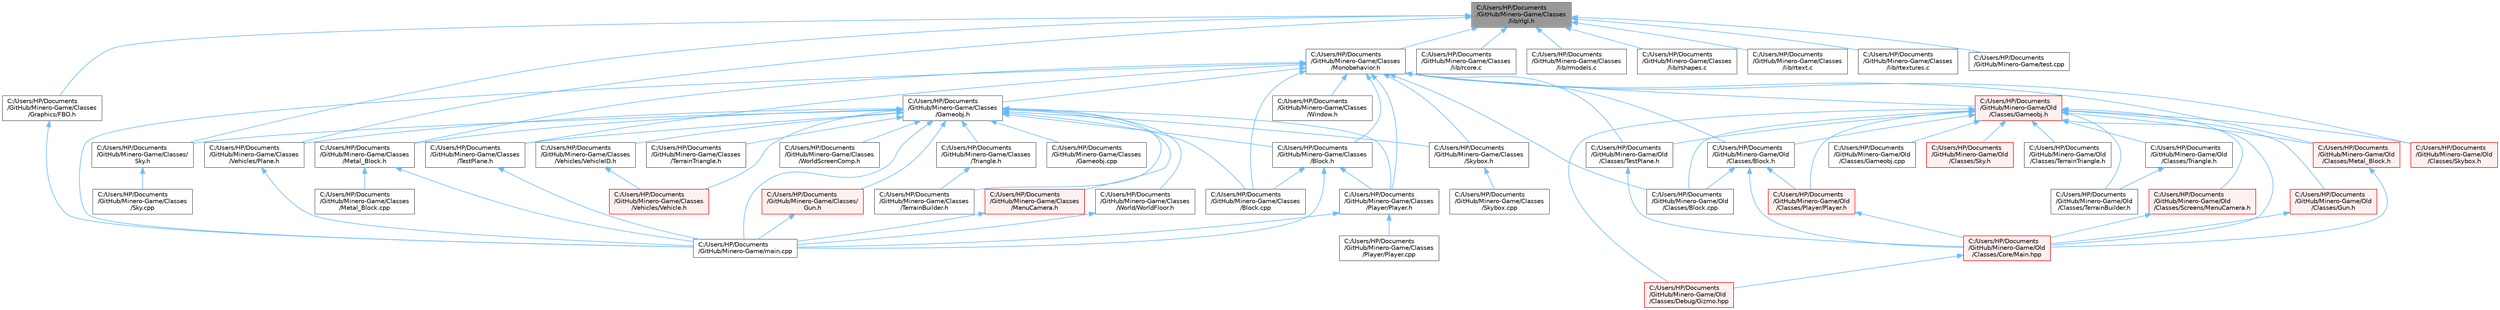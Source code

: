 digraph "C:/Users/HP/Documents/GitHub/Minero-Game/Classes/lib/rlgl.h"
{
 // LATEX_PDF_SIZE
  bgcolor="transparent";
  edge [fontname=Helvetica,fontsize=10,labelfontname=Helvetica,labelfontsize=10];
  node [fontname=Helvetica,fontsize=10,shape=box,height=0.2,width=0.4];
  Node1 [id="Node000001",label="C:/Users/HP/Documents\l/GitHub/Minero-Game/Classes\l/lib/rlgl.h",height=0.2,width=0.4,color="gray40", fillcolor="grey60", style="filled", fontcolor="black",tooltip=" "];
  Node1 -> Node2 [id="edge173_Node000001_Node000002",dir="back",color="steelblue1",style="solid",tooltip=" "];
  Node2 [id="Node000002",label="C:/Users/HP/Documents\l/GitHub/Minero-Game/Classes\l/Graphics/FBO.h",height=0.2,width=0.4,color="grey40", fillcolor="white", style="filled",URL="$_f_b_o_8h.html",tooltip=" "];
  Node2 -> Node3 [id="edge174_Node000002_Node000003",dir="back",color="steelblue1",style="solid",tooltip=" "];
  Node3 [id="Node000003",label="C:/Users/HP/Documents\l/GitHub/Minero-Game/main.cpp",height=0.2,width=0.4,color="grey40", fillcolor="white", style="filled",URL="$main_8cpp.html",tooltip=" "];
  Node1 -> Node4 [id="edge175_Node000001_Node000004",dir="back",color="steelblue1",style="solid",tooltip=" "];
  Node4 [id="Node000004",label="C:/Users/HP/Documents\l/GitHub/Minero-Game/Classes\l/Monobehavior.h",height=0.2,width=0.4,color="grey40", fillcolor="white", style="filled",URL="$_monobehavior_8h.html",tooltip=" "];
  Node4 -> Node5 [id="edge176_Node000004_Node000005",dir="back",color="steelblue1",style="solid",tooltip=" "];
  Node5 [id="Node000005",label="C:/Users/HP/Documents\l/GitHub/Minero-Game/Classes\l/Block.cpp",height=0.2,width=0.4,color="grey40", fillcolor="white", style="filled",URL="$_classes_2_block_8cpp.html",tooltip=" "];
  Node4 -> Node6 [id="edge177_Node000004_Node000006",dir="back",color="steelblue1",style="solid",tooltip=" "];
  Node6 [id="Node000006",label="C:/Users/HP/Documents\l/GitHub/Minero-Game/Classes\l/Block.h",height=0.2,width=0.4,color="grey40", fillcolor="white", style="filled",URL="$_classes_2_block_8h.html",tooltip=" "];
  Node6 -> Node5 [id="edge178_Node000006_Node000005",dir="back",color="steelblue1",style="solid",tooltip=" "];
  Node6 -> Node7 [id="edge179_Node000006_Node000007",dir="back",color="steelblue1",style="solid",tooltip=" "];
  Node7 [id="Node000007",label="C:/Users/HP/Documents\l/GitHub/Minero-Game/Classes\l/Player/Player.h",height=0.2,width=0.4,color="grey40", fillcolor="white", style="filled",URL="$_classes_2_player_2_player_8h.html",tooltip=" "];
  Node7 -> Node8 [id="edge180_Node000007_Node000008",dir="back",color="steelblue1",style="solid",tooltip=" "];
  Node8 [id="Node000008",label="C:/Users/HP/Documents\l/GitHub/Minero-Game/Classes\l/Player/Player.cpp",height=0.2,width=0.4,color="grey40", fillcolor="white", style="filled",URL="$_classes_2_player_2_player_8cpp.html",tooltip=" "];
  Node7 -> Node3 [id="edge181_Node000007_Node000003",dir="back",color="steelblue1",style="solid",tooltip=" "];
  Node6 -> Node3 [id="edge182_Node000006_Node000003",dir="back",color="steelblue1",style="solid",tooltip=" "];
  Node4 -> Node9 [id="edge183_Node000004_Node000009",dir="back",color="steelblue1",style="solid",tooltip=" "];
  Node9 [id="Node000009",label="C:/Users/HP/Documents\l/GitHub/Minero-Game/Classes\l/Gameobj.h",height=0.2,width=0.4,color="grey40", fillcolor="white", style="filled",URL="$_classes_2_gameobj_8h.html",tooltip=" "];
  Node9 -> Node5 [id="edge184_Node000009_Node000005",dir="back",color="steelblue1",style="solid",tooltip=" "];
  Node9 -> Node6 [id="edge185_Node000009_Node000006",dir="back",color="steelblue1",style="solid",tooltip=" "];
  Node9 -> Node10 [id="edge186_Node000009_Node000010",dir="back",color="steelblue1",style="solid",tooltip=" "];
  Node10 [id="Node000010",label="C:/Users/HP/Documents\l/GitHub/Minero-Game/Classes\l/Gameobj.cpp",height=0.2,width=0.4,color="grey40", fillcolor="white", style="filled",URL="$_classes_2_gameobj_8cpp.html",tooltip=" "];
  Node9 -> Node11 [id="edge187_Node000009_Node000011",dir="back",color="steelblue1",style="solid",tooltip=" "];
  Node11 [id="Node000011",label="C:/Users/HP/Documents\l/GitHub/Minero-Game/Classes/\lGun.h",height=0.2,width=0.4,color="red", fillcolor="#FFF0F0", style="filled",URL="$_classes_2_gun_8h.html",tooltip=" "];
  Node11 -> Node3 [id="edge188_Node000011_Node000003",dir="back",color="steelblue1",style="solid",tooltip=" "];
  Node9 -> Node13 [id="edge189_Node000009_Node000013",dir="back",color="steelblue1",style="solid",tooltip=" "];
  Node13 [id="Node000013",label="C:/Users/HP/Documents\l/GitHub/Minero-Game/Classes\l/MenuCamera.h",height=0.2,width=0.4,color="red", fillcolor="#FFF0F0", style="filled",URL="$_classes_2_menu_camera_8h.html",tooltip=" "];
  Node13 -> Node3 [id="edge190_Node000013_Node000003",dir="back",color="steelblue1",style="solid",tooltip=" "];
  Node9 -> Node15 [id="edge191_Node000009_Node000015",dir="back",color="steelblue1",style="solid",tooltip=" "];
  Node15 [id="Node000015",label="C:/Users/HP/Documents\l/GitHub/Minero-Game/Classes\l/Metal_Block.h",height=0.2,width=0.4,color="grey40", fillcolor="white", style="filled",URL="$_classes_2_metal___block_8h.html",tooltip=" "];
  Node15 -> Node16 [id="edge192_Node000015_Node000016",dir="back",color="steelblue1",style="solid",tooltip=" "];
  Node16 [id="Node000016",label="C:/Users/HP/Documents\l/GitHub/Minero-Game/Classes\l/Metal_Block.cpp",height=0.2,width=0.4,color="grey40", fillcolor="white", style="filled",URL="$_classes_2_metal___block_8cpp.html",tooltip=" "];
  Node15 -> Node3 [id="edge193_Node000015_Node000003",dir="back",color="steelblue1",style="solid",tooltip=" "];
  Node9 -> Node7 [id="edge194_Node000009_Node000007",dir="back",color="steelblue1",style="solid",tooltip=" "];
  Node9 -> Node17 [id="edge195_Node000009_Node000017",dir="back",color="steelblue1",style="solid",tooltip=" "];
  Node17 [id="Node000017",label="C:/Users/HP/Documents\l/GitHub/Minero-Game/Classes/\lSky.h",height=0.2,width=0.4,color="grey40", fillcolor="white", style="filled",URL="$_classes_2_sky_8h.html",tooltip=" "];
  Node17 -> Node18 [id="edge196_Node000017_Node000018",dir="back",color="steelblue1",style="solid",tooltip=" "];
  Node18 [id="Node000018",label="C:/Users/HP/Documents\l/GitHub/Minero-Game/Classes\l/Sky.cpp",height=0.2,width=0.4,color="grey40", fillcolor="white", style="filled",URL="$_classes_2_sky_8cpp.html",tooltip=" "];
  Node9 -> Node19 [id="edge197_Node000009_Node000019",dir="back",color="steelblue1",style="solid",tooltip=" "];
  Node19 [id="Node000019",label="C:/Users/HP/Documents\l/GitHub/Minero-Game/Classes\l/Skybox.h",height=0.2,width=0.4,color="grey40", fillcolor="white", style="filled",URL="$_classes_2_skybox_8h.html",tooltip=" "];
  Node19 -> Node20 [id="edge198_Node000019_Node000020",dir="back",color="steelblue1",style="solid",tooltip=" "];
  Node20 [id="Node000020",label="C:/Users/HP/Documents\l/GitHub/Minero-Game/Classes\l/Skybox.cpp",height=0.2,width=0.4,color="grey40", fillcolor="white", style="filled",URL="$_classes_2_skybox_8cpp.html",tooltip=" "];
  Node9 -> Node21 [id="edge199_Node000009_Node000021",dir="back",color="steelblue1",style="solid",tooltip=" "];
  Node21 [id="Node000021",label="C:/Users/HP/Documents\l/GitHub/Minero-Game/Classes\l/TerrainBuilder.h",height=0.2,width=0.4,color="grey40", fillcolor="white", style="filled",URL="$_classes_2_terrain_builder_8h.html",tooltip=" "];
  Node9 -> Node22 [id="edge200_Node000009_Node000022",dir="back",color="steelblue1",style="solid",tooltip=" "];
  Node22 [id="Node000022",label="C:/Users/HP/Documents\l/GitHub/Minero-Game/Classes\l/TerrainTriangle.h",height=0.2,width=0.4,color="grey40", fillcolor="white", style="filled",URL="$_classes_2_terrain_triangle_8h.html",tooltip=" "];
  Node9 -> Node23 [id="edge201_Node000009_Node000023",dir="back",color="steelblue1",style="solid",tooltip=" "];
  Node23 [id="Node000023",label="C:/Users/HP/Documents\l/GitHub/Minero-Game/Classes\l/TestPlane.h",height=0.2,width=0.4,color="grey40", fillcolor="white", style="filled",URL="$_classes_2_test_plane_8h.html",tooltip=" "];
  Node23 -> Node3 [id="edge202_Node000023_Node000003",dir="back",color="steelblue1",style="solid",tooltip=" "];
  Node9 -> Node24 [id="edge203_Node000009_Node000024",dir="back",color="steelblue1",style="solid",tooltip=" "];
  Node24 [id="Node000024",label="C:/Users/HP/Documents\l/GitHub/Minero-Game/Classes\l/Triangle.h",height=0.2,width=0.4,color="grey40", fillcolor="white", style="filled",URL="$_classes_2_triangle_8h.html",tooltip=" "];
  Node24 -> Node21 [id="edge204_Node000024_Node000021",dir="back",color="steelblue1",style="solid",tooltip=" "];
  Node9 -> Node25 [id="edge205_Node000009_Node000025",dir="back",color="steelblue1",style="solid",tooltip=" "];
  Node25 [id="Node000025",label="C:/Users/HP/Documents\l/GitHub/Minero-Game/Classes\l/Vehicles/Plane.h",height=0.2,width=0.4,color="grey40", fillcolor="white", style="filled",URL="$_classes_2_vehicles_2_plane_8h.html",tooltip=" "];
  Node25 -> Node3 [id="edge206_Node000025_Node000003",dir="back",color="steelblue1",style="solid",tooltip=" "];
  Node9 -> Node26 [id="edge207_Node000009_Node000026",dir="back",color="steelblue1",style="solid",tooltip=" "];
  Node26 [id="Node000026",label="C:/Users/HP/Documents\l/GitHub/Minero-Game/Classes\l/Vehicles/Vehicle.h",height=0.2,width=0.4,color="red", fillcolor="#FFF0F0", style="filled",URL="$_classes_2_vehicles_2_vehicle_8h.html",tooltip=" "];
  Node9 -> Node28 [id="edge208_Node000009_Node000028",dir="back",color="steelblue1",style="solid",tooltip=" "];
  Node28 [id="Node000028",label="C:/Users/HP/Documents\l/GitHub/Minero-Game/Classes\l/Vehicles/VehicleID.h",height=0.2,width=0.4,color="grey40", fillcolor="white", style="filled",URL="$_classes_2_vehicles_2_vehicle_i_d_8h.html",tooltip=" "];
  Node28 -> Node26 [id="edge209_Node000028_Node000026",dir="back",color="steelblue1",style="solid",tooltip=" "];
  Node9 -> Node29 [id="edge210_Node000009_Node000029",dir="back",color="steelblue1",style="solid",tooltip=" "];
  Node29 [id="Node000029",label="C:/Users/HP/Documents\l/GitHub/Minero-Game/Classes\l/World/WorldFloor.h",height=0.2,width=0.4,color="grey40", fillcolor="white", style="filled",URL="$_classes_2_world_2_world_floor_8h.html",tooltip=" "];
  Node29 -> Node3 [id="edge211_Node000029_Node000003",dir="back",color="steelblue1",style="solid",tooltip=" "];
  Node9 -> Node30 [id="edge212_Node000009_Node000030",dir="back",color="steelblue1",style="solid",tooltip=" "];
  Node30 [id="Node000030",label="C:/Users/HP/Documents\l/GitHub/Minero-Game/Classes\l/WorldScreenComp.h",height=0.2,width=0.4,color="grey40", fillcolor="white", style="filled",URL="$_classes_2_world_screen_comp_8h.html",tooltip=" "];
  Node9 -> Node3 [id="edge213_Node000009_Node000003",dir="back",color="steelblue1",style="solid",tooltip=" "];
  Node4 -> Node15 [id="edge214_Node000004_Node000015",dir="back",color="steelblue1",style="solid",tooltip=" "];
  Node4 -> Node7 [id="edge215_Node000004_Node000007",dir="back",color="steelblue1",style="solid",tooltip=" "];
  Node4 -> Node19 [id="edge216_Node000004_Node000019",dir="back",color="steelblue1",style="solid",tooltip=" "];
  Node4 -> Node23 [id="edge217_Node000004_Node000023",dir="back",color="steelblue1",style="solid",tooltip=" "];
  Node4 -> Node31 [id="edge218_Node000004_Node000031",dir="back",color="steelblue1",style="solid",tooltip=" "];
  Node31 [id="Node000031",label="C:/Users/HP/Documents\l/GitHub/Minero-Game/Classes\l/Window.h",height=0.2,width=0.4,color="grey40", fillcolor="white", style="filled",URL="$_window_8h.html",tooltip=" "];
  Node4 -> Node32 [id="edge219_Node000004_Node000032",dir="back",color="steelblue1",style="solid",tooltip=" "];
  Node32 [id="Node000032",label="C:/Users/HP/Documents\l/GitHub/Minero-Game/Old\l/Classes/Block.cpp",height=0.2,width=0.4,color="grey40", fillcolor="white", style="filled",URL="$_old_2_classes_2_block_8cpp.html",tooltip=" "];
  Node4 -> Node33 [id="edge220_Node000004_Node000033",dir="back",color="steelblue1",style="solid",tooltip=" "];
  Node33 [id="Node000033",label="C:/Users/HP/Documents\l/GitHub/Minero-Game/Old\l/Classes/Block.h",height=0.2,width=0.4,color="grey40", fillcolor="white", style="filled",URL="$_old_2_classes_2_block_8h.html",tooltip=" "];
  Node33 -> Node32 [id="edge221_Node000033_Node000032",dir="back",color="steelblue1",style="solid",tooltip=" "];
  Node33 -> Node34 [id="edge222_Node000033_Node000034",dir="back",color="steelblue1",style="solid",tooltip=" "];
  Node34 [id="Node000034",label="C:/Users/HP/Documents\l/GitHub/Minero-Game/Old\l/Classes/Core/Main.hpp",height=0.2,width=0.4,color="red", fillcolor="#FFF0F0", style="filled",URL="$_main_8hpp.html",tooltip=" "];
  Node34 -> Node35 [id="edge223_Node000034_Node000035",dir="back",color="steelblue1",style="solid",tooltip=" "];
  Node35 [id="Node000035",label="C:/Users/HP/Documents\l/GitHub/Minero-Game/Old\l/Classes/Debug/Gizmo.hpp",height=0.2,width=0.4,color="red", fillcolor="#FFF0F0", style="filled",URL="$_gizmo_8hpp.html",tooltip=" "];
  Node33 -> Node46 [id="edge224_Node000033_Node000046",dir="back",color="steelblue1",style="solid",tooltip=" "];
  Node46 [id="Node000046",label="C:/Users/HP/Documents\l/GitHub/Minero-Game/Old\l/Classes/Player/Player.h",height=0.2,width=0.4,color="red", fillcolor="#FFF0F0", style="filled",URL="$_old_2_classes_2_player_2_player_8h.html",tooltip=" "];
  Node46 -> Node34 [id="edge225_Node000046_Node000034",dir="back",color="steelblue1",style="solid",tooltip=" "];
  Node4 -> Node48 [id="edge226_Node000004_Node000048",dir="back",color="steelblue1",style="solid",tooltip=" "];
  Node48 [id="Node000048",label="C:/Users/HP/Documents\l/GitHub/Minero-Game/Old\l/Classes/Gameobj.h",height=0.2,width=0.4,color="red", fillcolor="#FFF0F0", style="filled",URL="$_old_2_classes_2_gameobj_8h.html",tooltip=" "];
  Node48 -> Node32 [id="edge227_Node000048_Node000032",dir="back",color="steelblue1",style="solid",tooltip=" "];
  Node48 -> Node33 [id="edge228_Node000048_Node000033",dir="back",color="steelblue1",style="solid",tooltip=" "];
  Node48 -> Node34 [id="edge229_Node000048_Node000034",dir="back",color="steelblue1",style="solid",tooltip=" "];
  Node48 -> Node35 [id="edge230_Node000048_Node000035",dir="back",color="steelblue1",style="solid",tooltip=" "];
  Node48 -> Node49 [id="edge231_Node000048_Node000049",dir="back",color="steelblue1",style="solid",tooltip=" "];
  Node49 [id="Node000049",label="C:/Users/HP/Documents\l/GitHub/Minero-Game/Old\l/Classes/Gameobj.cpp",height=0.2,width=0.4,color="grey40", fillcolor="white", style="filled",URL="$_old_2_classes_2_gameobj_8cpp.html",tooltip=" "];
  Node48 -> Node50 [id="edge232_Node000048_Node000050",dir="back",color="steelblue1",style="solid",tooltip=" "];
  Node50 [id="Node000050",label="C:/Users/HP/Documents\l/GitHub/Minero-Game/Old\l/Classes/Gun.h",height=0.2,width=0.4,color="red", fillcolor="#FFF0F0", style="filled",URL="$_old_2_classes_2_gun_8h.html",tooltip=" "];
  Node50 -> Node34 [id="edge233_Node000050_Node000034",dir="back",color="steelblue1",style="solid",tooltip=" "];
  Node48 -> Node52 [id="edge234_Node000048_Node000052",dir="back",color="steelblue1",style="solid",tooltip=" "];
  Node52 [id="Node000052",label="C:/Users/HP/Documents\l/GitHub/Minero-Game/Old\l/Classes/Metal_Block.h",height=0.2,width=0.4,color="red", fillcolor="#FFF0F0", style="filled",URL="$_old_2_classes_2_metal___block_8h.html",tooltip=" "];
  Node52 -> Node34 [id="edge235_Node000052_Node000034",dir="back",color="steelblue1",style="solid",tooltip=" "];
  Node48 -> Node46 [id="edge236_Node000048_Node000046",dir="back",color="steelblue1",style="solid",tooltip=" "];
  Node48 -> Node54 [id="edge237_Node000048_Node000054",dir="back",color="steelblue1",style="solid",tooltip=" "];
  Node54 [id="Node000054",label="C:/Users/HP/Documents\l/GitHub/Minero-Game/Old\l/Classes/Screens/MenuCamera.h",height=0.2,width=0.4,color="red", fillcolor="#FFF0F0", style="filled",URL="$_old_2_classes_2_screens_2_menu_camera_8h.html",tooltip=" "];
  Node54 -> Node34 [id="edge238_Node000054_Node000034",dir="back",color="steelblue1",style="solid",tooltip=" "];
  Node48 -> Node58 [id="edge239_Node000048_Node000058",dir="back",color="steelblue1",style="solid",tooltip=" "];
  Node58 [id="Node000058",label="C:/Users/HP/Documents\l/GitHub/Minero-Game/Old\l/Classes/Sky.h",height=0.2,width=0.4,color="red", fillcolor="#FFF0F0", style="filled",URL="$_old_2_classes_2_sky_8h.html",tooltip=" "];
  Node48 -> Node60 [id="edge240_Node000048_Node000060",dir="back",color="steelblue1",style="solid",tooltip=" "];
  Node60 [id="Node000060",label="C:/Users/HP/Documents\l/GitHub/Minero-Game/Old\l/Classes/Skybox.h",height=0.2,width=0.4,color="red", fillcolor="#FFF0F0", style="filled",URL="$_old_2_classes_2_skybox_8h.html",tooltip=" "];
  Node48 -> Node62 [id="edge241_Node000048_Node000062",dir="back",color="steelblue1",style="solid",tooltip=" "];
  Node62 [id="Node000062",label="C:/Users/HP/Documents\l/GitHub/Minero-Game/Old\l/Classes/TerrainBuilder.h",height=0.2,width=0.4,color="grey40", fillcolor="white", style="filled",URL="$_old_2_classes_2_terrain_builder_8h.html",tooltip=" "];
  Node48 -> Node63 [id="edge242_Node000048_Node000063",dir="back",color="steelblue1",style="solid",tooltip=" "];
  Node63 [id="Node000063",label="C:/Users/HP/Documents\l/GitHub/Minero-Game/Old\l/Classes/TerrainTriangle.h",height=0.2,width=0.4,color="grey40", fillcolor="white", style="filled",URL="$_old_2_classes_2_terrain_triangle_8h.html",tooltip=" "];
  Node48 -> Node64 [id="edge243_Node000048_Node000064",dir="back",color="steelblue1",style="solid",tooltip=" "];
  Node64 [id="Node000064",label="C:/Users/HP/Documents\l/GitHub/Minero-Game/Old\l/Classes/TestPlane.h",height=0.2,width=0.4,color="grey40", fillcolor="white", style="filled",URL="$_old_2_classes_2_test_plane_8h.html",tooltip=" "];
  Node64 -> Node34 [id="edge244_Node000064_Node000034",dir="back",color="steelblue1",style="solid",tooltip=" "];
  Node48 -> Node65 [id="edge245_Node000048_Node000065",dir="back",color="steelblue1",style="solid",tooltip=" "];
  Node65 [id="Node000065",label="C:/Users/HP/Documents\l/GitHub/Minero-Game/Old\l/Classes/Triangle.h",height=0.2,width=0.4,color="grey40", fillcolor="white", style="filled",URL="$_old_2_classes_2_triangle_8h.html",tooltip=" "];
  Node65 -> Node62 [id="edge246_Node000065_Node000062",dir="back",color="steelblue1",style="solid",tooltip=" "];
  Node4 -> Node52 [id="edge247_Node000004_Node000052",dir="back",color="steelblue1",style="solid",tooltip=" "];
  Node4 -> Node60 [id="edge248_Node000004_Node000060",dir="back",color="steelblue1",style="solid",tooltip=" "];
  Node4 -> Node64 [id="edge249_Node000004_Node000064",dir="back",color="steelblue1",style="solid",tooltip=" "];
  Node4 -> Node3 [id="edge250_Node000004_Node000003",dir="back",color="steelblue1",style="solid",tooltip=" "];
  Node1 -> Node17 [id="edge251_Node000001_Node000017",dir="back",color="steelblue1",style="solid",tooltip=" "];
  Node1 -> Node25 [id="edge252_Node000001_Node000025",dir="back",color="steelblue1",style="solid",tooltip=" "];
  Node1 -> Node73 [id="edge253_Node000001_Node000073",dir="back",color="steelblue1",style="solid",tooltip=" "];
  Node73 [id="Node000073",label="C:/Users/HP/Documents\l/GitHub/Minero-Game/Classes\l/lib/rcore.c",height=0.2,width=0.4,color="grey40", fillcolor="white", style="filled",URL="$_classes_2lib_2rcore_8c.html",tooltip=" "];
  Node1 -> Node74 [id="edge254_Node000001_Node000074",dir="back",color="steelblue1",style="solid",tooltip=" "];
  Node74 [id="Node000074",label="C:/Users/HP/Documents\l/GitHub/Minero-Game/Classes\l/lib/rmodels.c",height=0.2,width=0.4,color="grey40", fillcolor="white", style="filled",URL="$_classes_2lib_2rmodels_8c.html",tooltip=" "];
  Node1 -> Node75 [id="edge255_Node000001_Node000075",dir="back",color="steelblue1",style="solid",tooltip=" "];
  Node75 [id="Node000075",label="C:/Users/HP/Documents\l/GitHub/Minero-Game/Classes\l/lib/rshapes.c",height=0.2,width=0.4,color="grey40", fillcolor="white", style="filled",URL="$_classes_2lib_2rshapes_8c.html",tooltip=" "];
  Node1 -> Node76 [id="edge256_Node000001_Node000076",dir="back",color="steelblue1",style="solid",tooltip=" "];
  Node76 [id="Node000076",label="C:/Users/HP/Documents\l/GitHub/Minero-Game/Classes\l/lib/rtext.c",height=0.2,width=0.4,color="grey40", fillcolor="white", style="filled",URL="$_classes_2lib_2rtext_8c.html",tooltip=" "];
  Node1 -> Node77 [id="edge257_Node000001_Node000077",dir="back",color="steelblue1",style="solid",tooltip=" "];
  Node77 [id="Node000077",label="C:/Users/HP/Documents\l/GitHub/Minero-Game/Classes\l/lib/rtextures.c",height=0.2,width=0.4,color="grey40", fillcolor="white", style="filled",URL="$_classes_2lib_2rtextures_8c.html",tooltip=" "];
  Node1 -> Node78 [id="edge258_Node000001_Node000078",dir="back",color="steelblue1",style="solid",tooltip=" "];
  Node78 [id="Node000078",label="C:/Users/HP/Documents\l/GitHub/Minero-Game/test.cpp",height=0.2,width=0.4,color="grey40", fillcolor="white", style="filled",URL="$test_8cpp.html",tooltip=" "];
}
